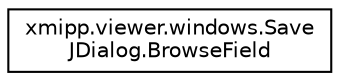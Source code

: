 digraph "Graphical Class Hierarchy"
{
  edge [fontname="Helvetica",fontsize="10",labelfontname="Helvetica",labelfontsize="10"];
  node [fontname="Helvetica",fontsize="10",shape=record];
  rankdir="LR";
  Node0 [label="xmipp.viewer.windows.Save\lJDialog.BrowseField",height=0.2,width=0.4,color="black", fillcolor="white", style="filled",URL="$classxmipp_1_1viewer_1_1windows_1_1SaveJDialog_1_1BrowseField.html"];
}
